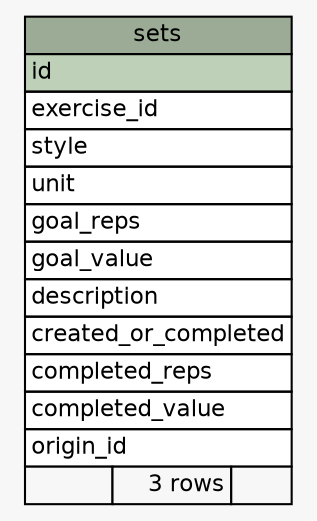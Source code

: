 // dot 2.42.3 on Mac OS X 10.15.4
// SchemaSpy rev 590
digraph "sets" {
  graph [
    rankdir="RL"
    bgcolor="#f7f7f7"
    nodesep="0.18"
    ranksep="0.46"
    fontname="Helvetica"
    fontsize="11"
  ];
  node [
    fontname="Helvetica"
    fontsize="11"
    shape="plaintext"
  ];
  edge [
    arrowsize="0.8"
  ];
  "sets" [
    label=<
    <TABLE BORDER="0" CELLBORDER="1" CELLSPACING="0" BGCOLOR="#ffffff">
      <TR><TD COLSPAN="3" BGCOLOR="#9bab96" ALIGN="CENTER">sets</TD></TR>
      <TR><TD PORT="id" COLSPAN="3" BGCOLOR="#bed1b8" ALIGN="LEFT">id</TD></TR>
      <TR><TD PORT="exercise_id" COLSPAN="3" ALIGN="LEFT">exercise_id</TD></TR>
      <TR><TD PORT="style" COLSPAN="3" ALIGN="LEFT">style</TD></TR>
      <TR><TD PORT="unit" COLSPAN="3" ALIGN="LEFT">unit</TD></TR>
      <TR><TD PORT="goal_reps" COLSPAN="3" ALIGN="LEFT">goal_reps</TD></TR>
      <TR><TD PORT="goal_value" COLSPAN="3" ALIGN="LEFT">goal_value</TD></TR>
      <TR><TD PORT="description" COLSPAN="3" ALIGN="LEFT">description</TD></TR>
      <TR><TD PORT="created_or_completed" COLSPAN="3" ALIGN="LEFT">created_or_completed</TD></TR>
      <TR><TD PORT="completed_reps" COLSPAN="3" ALIGN="LEFT">completed_reps</TD></TR>
      <TR><TD PORT="completed_value" COLSPAN="3" ALIGN="LEFT">completed_value</TD></TR>
      <TR><TD PORT="origin_id" COLSPAN="3" ALIGN="LEFT">origin_id</TD></TR>
      <TR><TD ALIGN="LEFT" BGCOLOR="#f7f7f7">  </TD><TD ALIGN="RIGHT" BGCOLOR="#f7f7f7">3 rows</TD><TD ALIGN="RIGHT" BGCOLOR="#f7f7f7">  </TD></TR>
    </TABLE>>
    URL="tables/sets.html"
    tooltip="sets"
  ];
}
